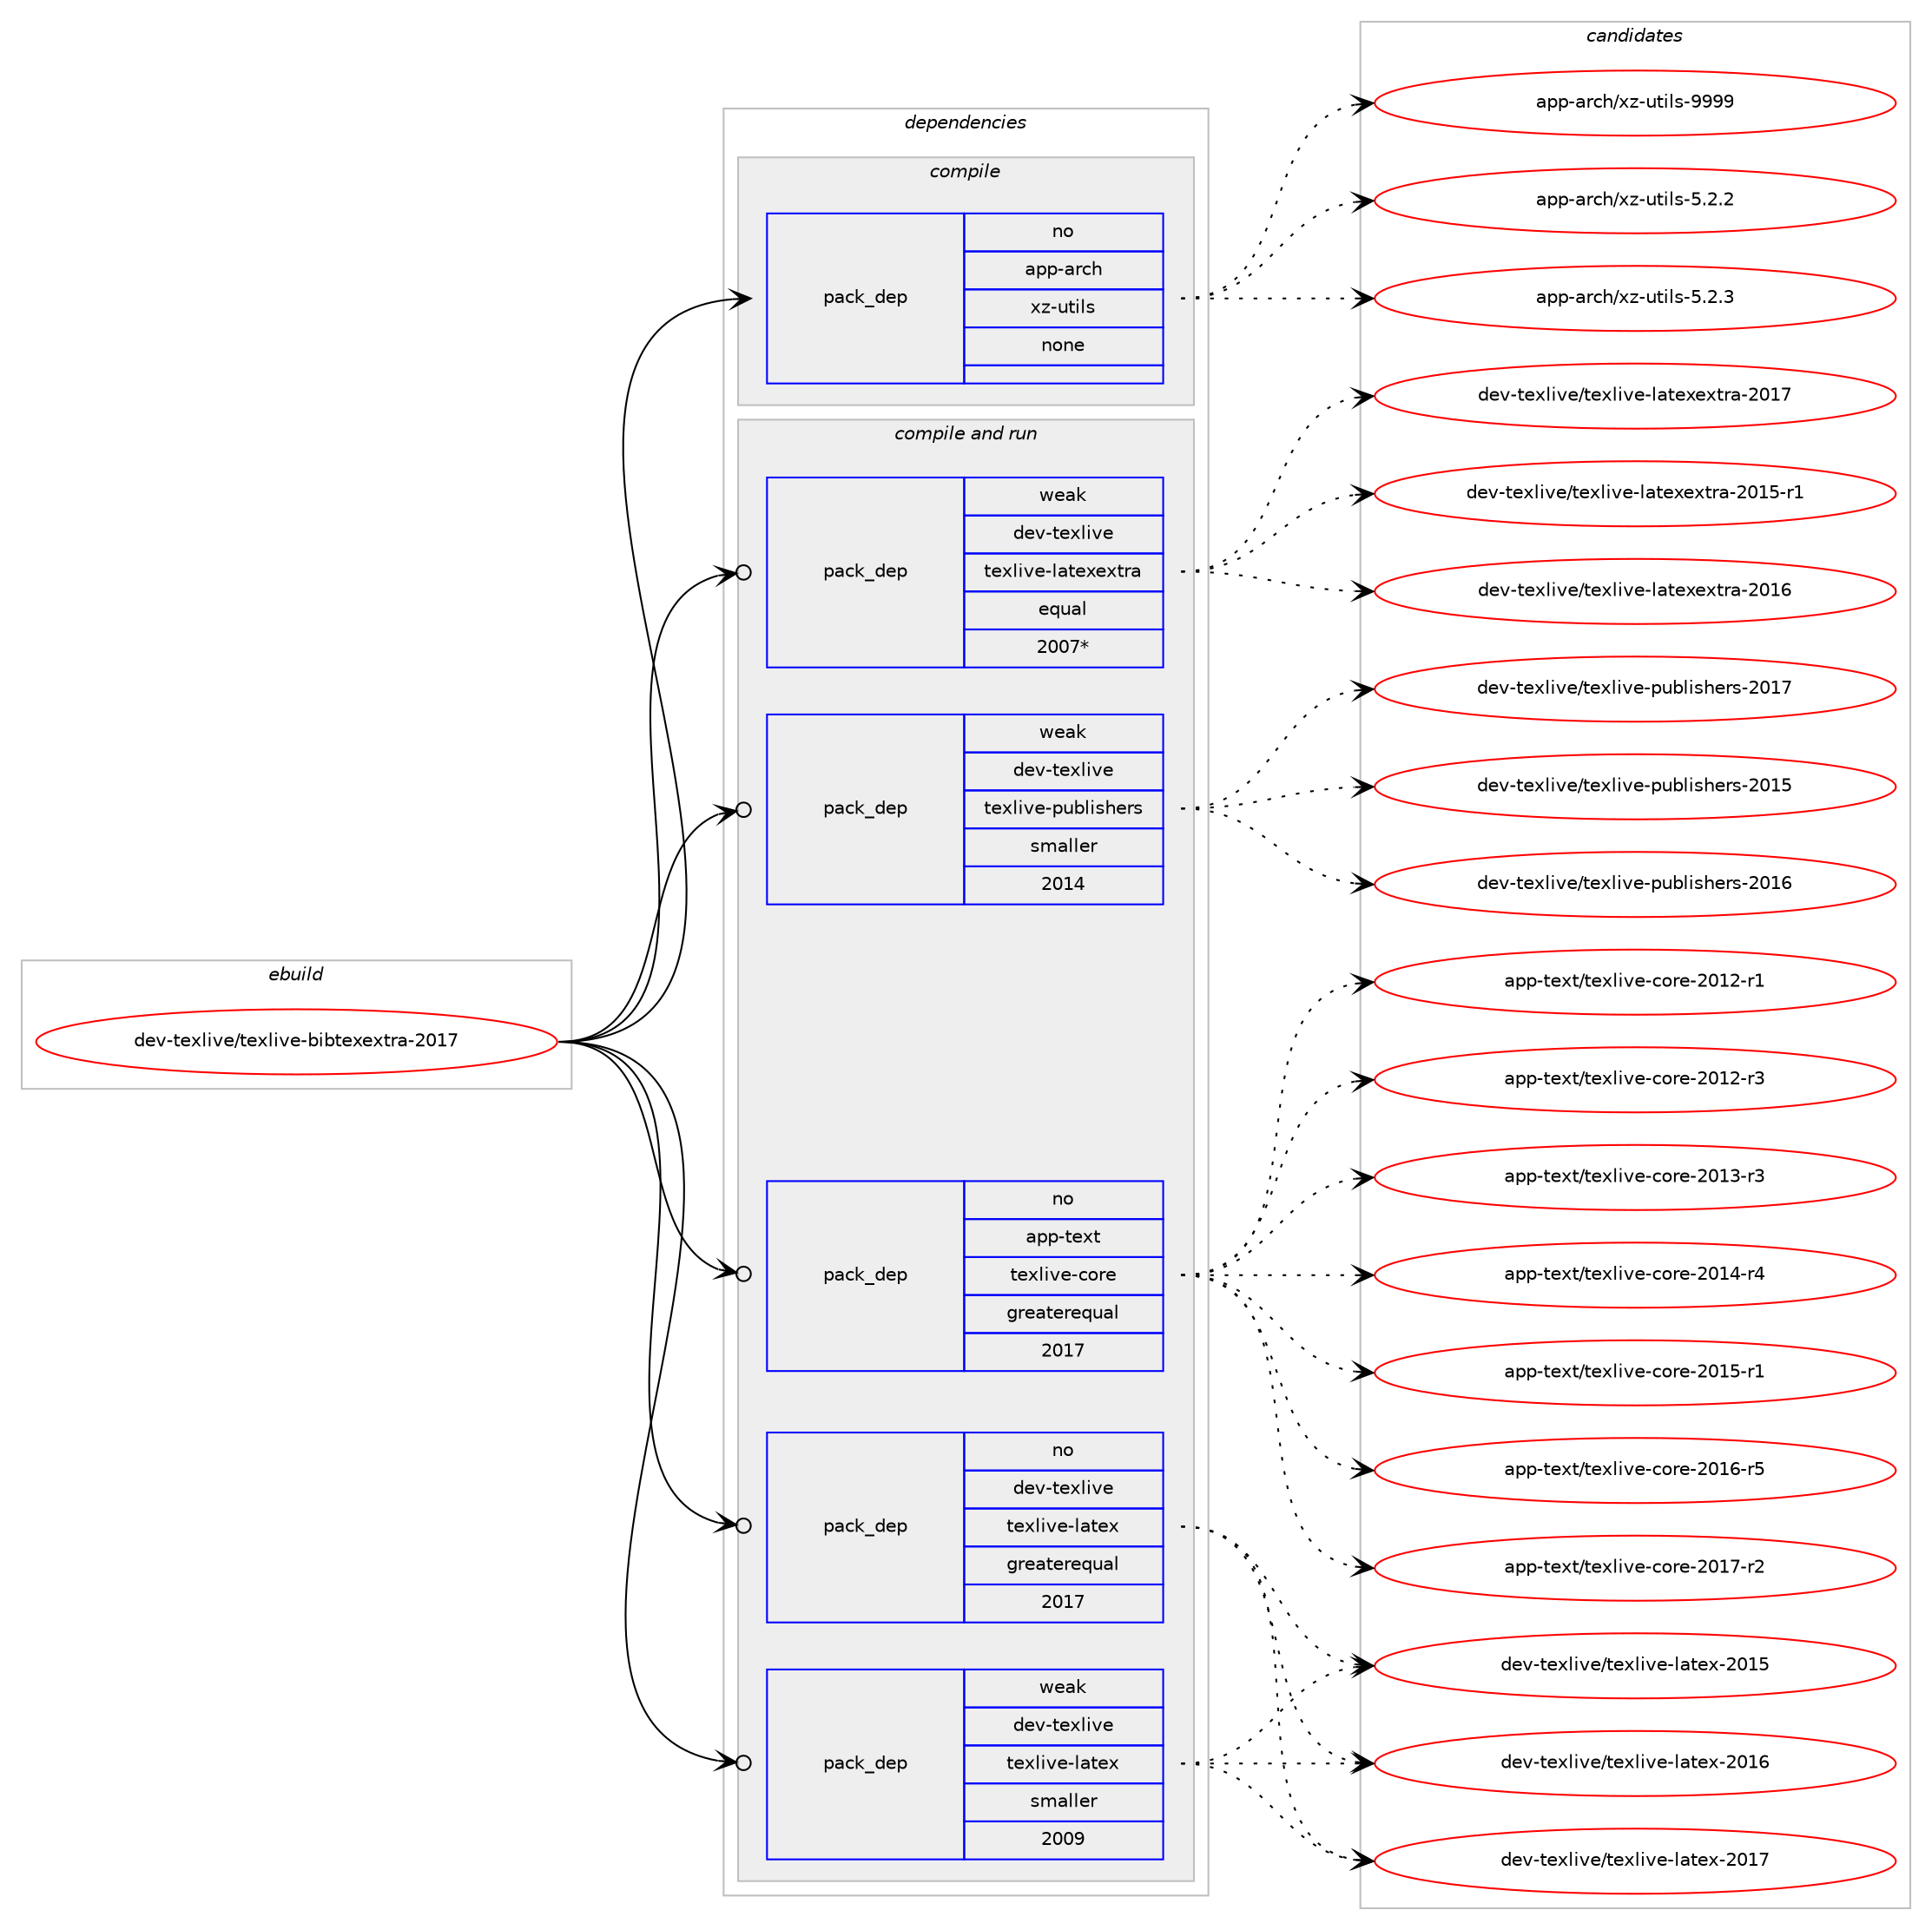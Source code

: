 digraph prolog {

# *************
# Graph options
# *************

newrank=true;
concentrate=true;
compound=true;
graph [rankdir=LR,fontname=Helvetica,fontsize=10,ranksep=1.5];#, ranksep=2.5, nodesep=0.2];
edge  [arrowhead=vee];
node  [fontname=Helvetica,fontsize=10];

# **********
# The ebuild
# **********

subgraph cluster_leftcol {
color=gray;
rank=same;
label=<<i>ebuild</i>>;
id [label="dev-texlive/texlive-bibtexextra-2017", color=red, width=4, href="../dev-texlive/texlive-bibtexextra-2017.svg"];
}

# ****************
# The dependencies
# ****************

subgraph cluster_midcol {
color=gray;
label=<<i>dependencies</i>>;
subgraph cluster_compile {
fillcolor="#eeeeee";
style=filled;
label=<<i>compile</i>>;
subgraph pack198975 {
dependency280329 [label=<<TABLE BORDER="0" CELLBORDER="1" CELLSPACING="0" CELLPADDING="4" WIDTH="220"><TR><TD ROWSPAN="6" CELLPADDING="30">pack_dep</TD></TR><TR><TD WIDTH="110">no</TD></TR><TR><TD>app-arch</TD></TR><TR><TD>xz-utils</TD></TR><TR><TD>none</TD></TR><TR><TD></TD></TR></TABLE>>, shape=none, color=blue];
}
id:e -> dependency280329:w [weight=20,style="solid",arrowhead="vee"];
}
subgraph cluster_compileandrun {
fillcolor="#eeeeee";
style=filled;
label=<<i>compile and run</i>>;
subgraph pack198976 {
dependency280330 [label=<<TABLE BORDER="0" CELLBORDER="1" CELLSPACING="0" CELLPADDING="4" WIDTH="220"><TR><TD ROWSPAN="6" CELLPADDING="30">pack_dep</TD></TR><TR><TD WIDTH="110">no</TD></TR><TR><TD>app-text</TD></TR><TR><TD>texlive-core</TD></TR><TR><TD>greaterequal</TD></TR><TR><TD>2017</TD></TR></TABLE>>, shape=none, color=blue];
}
id:e -> dependency280330:w [weight=20,style="solid",arrowhead="odotvee"];
subgraph pack198977 {
dependency280331 [label=<<TABLE BORDER="0" CELLBORDER="1" CELLSPACING="0" CELLPADDING="4" WIDTH="220"><TR><TD ROWSPAN="6" CELLPADDING="30">pack_dep</TD></TR><TR><TD WIDTH="110">no</TD></TR><TR><TD>dev-texlive</TD></TR><TR><TD>texlive-latex</TD></TR><TR><TD>greaterequal</TD></TR><TR><TD>2017</TD></TR></TABLE>>, shape=none, color=blue];
}
id:e -> dependency280331:w [weight=20,style="solid",arrowhead="odotvee"];
subgraph pack198978 {
dependency280332 [label=<<TABLE BORDER="0" CELLBORDER="1" CELLSPACING="0" CELLPADDING="4" WIDTH="220"><TR><TD ROWSPAN="6" CELLPADDING="30">pack_dep</TD></TR><TR><TD WIDTH="110">weak</TD></TR><TR><TD>dev-texlive</TD></TR><TR><TD>texlive-latex</TD></TR><TR><TD>smaller</TD></TR><TR><TD>2009</TD></TR></TABLE>>, shape=none, color=blue];
}
id:e -> dependency280332:w [weight=20,style="solid",arrowhead="odotvee"];
subgraph pack198979 {
dependency280333 [label=<<TABLE BORDER="0" CELLBORDER="1" CELLSPACING="0" CELLPADDING="4" WIDTH="220"><TR><TD ROWSPAN="6" CELLPADDING="30">pack_dep</TD></TR><TR><TD WIDTH="110">weak</TD></TR><TR><TD>dev-texlive</TD></TR><TR><TD>texlive-latexextra</TD></TR><TR><TD>equal</TD></TR><TR><TD>2007*</TD></TR></TABLE>>, shape=none, color=blue];
}
id:e -> dependency280333:w [weight=20,style="solid",arrowhead="odotvee"];
subgraph pack198980 {
dependency280334 [label=<<TABLE BORDER="0" CELLBORDER="1" CELLSPACING="0" CELLPADDING="4" WIDTH="220"><TR><TD ROWSPAN="6" CELLPADDING="30">pack_dep</TD></TR><TR><TD WIDTH="110">weak</TD></TR><TR><TD>dev-texlive</TD></TR><TR><TD>texlive-publishers</TD></TR><TR><TD>smaller</TD></TR><TR><TD>2014</TD></TR></TABLE>>, shape=none, color=blue];
}
id:e -> dependency280334:w [weight=20,style="solid",arrowhead="odotvee"];
}
subgraph cluster_run {
fillcolor="#eeeeee";
style=filled;
label=<<i>run</i>>;
}
}

# **************
# The candidates
# **************

subgraph cluster_choices {
rank=same;
color=gray;
label=<<i>candidates</i>>;

subgraph choice198975 {
color=black;
nodesep=1;
choice971121124597114991044712012245117116105108115455346504650 [label="app-arch/xz-utils-5.2.2", color=red, width=4,href="../app-arch/xz-utils-5.2.2.svg"];
choice971121124597114991044712012245117116105108115455346504651 [label="app-arch/xz-utils-5.2.3", color=red, width=4,href="../app-arch/xz-utils-5.2.3.svg"];
choice9711211245971149910447120122451171161051081154557575757 [label="app-arch/xz-utils-9999", color=red, width=4,href="../app-arch/xz-utils-9999.svg"];
dependency280329:e -> choice971121124597114991044712012245117116105108115455346504650:w [style=dotted,weight="100"];
dependency280329:e -> choice971121124597114991044712012245117116105108115455346504651:w [style=dotted,weight="100"];
dependency280329:e -> choice9711211245971149910447120122451171161051081154557575757:w [style=dotted,weight="100"];
}
subgraph choice198976 {
color=black;
nodesep=1;
choice971121124511610112011647116101120108105118101459911111410145504849504511449 [label="app-text/texlive-core-2012-r1", color=red, width=4,href="../app-text/texlive-core-2012-r1.svg"];
choice971121124511610112011647116101120108105118101459911111410145504849504511451 [label="app-text/texlive-core-2012-r3", color=red, width=4,href="../app-text/texlive-core-2012-r3.svg"];
choice971121124511610112011647116101120108105118101459911111410145504849514511451 [label="app-text/texlive-core-2013-r3", color=red, width=4,href="../app-text/texlive-core-2013-r3.svg"];
choice971121124511610112011647116101120108105118101459911111410145504849524511452 [label="app-text/texlive-core-2014-r4", color=red, width=4,href="../app-text/texlive-core-2014-r4.svg"];
choice971121124511610112011647116101120108105118101459911111410145504849534511449 [label="app-text/texlive-core-2015-r1", color=red, width=4,href="../app-text/texlive-core-2015-r1.svg"];
choice971121124511610112011647116101120108105118101459911111410145504849544511453 [label="app-text/texlive-core-2016-r5", color=red, width=4,href="../app-text/texlive-core-2016-r5.svg"];
choice971121124511610112011647116101120108105118101459911111410145504849554511450 [label="app-text/texlive-core-2017-r2", color=red, width=4,href="../app-text/texlive-core-2017-r2.svg"];
dependency280330:e -> choice971121124511610112011647116101120108105118101459911111410145504849504511449:w [style=dotted,weight="100"];
dependency280330:e -> choice971121124511610112011647116101120108105118101459911111410145504849504511451:w [style=dotted,weight="100"];
dependency280330:e -> choice971121124511610112011647116101120108105118101459911111410145504849514511451:w [style=dotted,weight="100"];
dependency280330:e -> choice971121124511610112011647116101120108105118101459911111410145504849524511452:w [style=dotted,weight="100"];
dependency280330:e -> choice971121124511610112011647116101120108105118101459911111410145504849534511449:w [style=dotted,weight="100"];
dependency280330:e -> choice971121124511610112011647116101120108105118101459911111410145504849544511453:w [style=dotted,weight="100"];
dependency280330:e -> choice971121124511610112011647116101120108105118101459911111410145504849554511450:w [style=dotted,weight="100"];
}
subgraph choice198977 {
color=black;
nodesep=1;
choice100101118451161011201081051181014711610112010810511810145108971161011204550484953 [label="dev-texlive/texlive-latex-2015", color=red, width=4,href="../dev-texlive/texlive-latex-2015.svg"];
choice100101118451161011201081051181014711610112010810511810145108971161011204550484954 [label="dev-texlive/texlive-latex-2016", color=red, width=4,href="../dev-texlive/texlive-latex-2016.svg"];
choice100101118451161011201081051181014711610112010810511810145108971161011204550484955 [label="dev-texlive/texlive-latex-2017", color=red, width=4,href="../dev-texlive/texlive-latex-2017.svg"];
dependency280331:e -> choice100101118451161011201081051181014711610112010810511810145108971161011204550484953:w [style=dotted,weight="100"];
dependency280331:e -> choice100101118451161011201081051181014711610112010810511810145108971161011204550484954:w [style=dotted,weight="100"];
dependency280331:e -> choice100101118451161011201081051181014711610112010810511810145108971161011204550484955:w [style=dotted,weight="100"];
}
subgraph choice198978 {
color=black;
nodesep=1;
choice100101118451161011201081051181014711610112010810511810145108971161011204550484953 [label="dev-texlive/texlive-latex-2015", color=red, width=4,href="../dev-texlive/texlive-latex-2015.svg"];
choice100101118451161011201081051181014711610112010810511810145108971161011204550484954 [label="dev-texlive/texlive-latex-2016", color=red, width=4,href="../dev-texlive/texlive-latex-2016.svg"];
choice100101118451161011201081051181014711610112010810511810145108971161011204550484955 [label="dev-texlive/texlive-latex-2017", color=red, width=4,href="../dev-texlive/texlive-latex-2017.svg"];
dependency280332:e -> choice100101118451161011201081051181014711610112010810511810145108971161011204550484953:w [style=dotted,weight="100"];
dependency280332:e -> choice100101118451161011201081051181014711610112010810511810145108971161011204550484954:w [style=dotted,weight="100"];
dependency280332:e -> choice100101118451161011201081051181014711610112010810511810145108971161011204550484955:w [style=dotted,weight="100"];
}
subgraph choice198979 {
color=black;
nodesep=1;
choice100101118451161011201081051181014711610112010810511810145108971161011201011201161149745504849534511449 [label="dev-texlive/texlive-latexextra-2015-r1", color=red, width=4,href="../dev-texlive/texlive-latexextra-2015-r1.svg"];
choice10010111845116101120108105118101471161011201081051181014510897116101120101120116114974550484954 [label="dev-texlive/texlive-latexextra-2016", color=red, width=4,href="../dev-texlive/texlive-latexextra-2016.svg"];
choice10010111845116101120108105118101471161011201081051181014510897116101120101120116114974550484955 [label="dev-texlive/texlive-latexextra-2017", color=red, width=4,href="../dev-texlive/texlive-latexextra-2017.svg"];
dependency280333:e -> choice100101118451161011201081051181014711610112010810511810145108971161011201011201161149745504849534511449:w [style=dotted,weight="100"];
dependency280333:e -> choice10010111845116101120108105118101471161011201081051181014510897116101120101120116114974550484954:w [style=dotted,weight="100"];
dependency280333:e -> choice10010111845116101120108105118101471161011201081051181014510897116101120101120116114974550484955:w [style=dotted,weight="100"];
}
subgraph choice198980 {
color=black;
nodesep=1;
choice100101118451161011201081051181014711610112010810511810145112117981081051151041011141154550484953 [label="dev-texlive/texlive-publishers-2015", color=red, width=4,href="../dev-texlive/texlive-publishers-2015.svg"];
choice100101118451161011201081051181014711610112010810511810145112117981081051151041011141154550484954 [label="dev-texlive/texlive-publishers-2016", color=red, width=4,href="../dev-texlive/texlive-publishers-2016.svg"];
choice100101118451161011201081051181014711610112010810511810145112117981081051151041011141154550484955 [label="dev-texlive/texlive-publishers-2017", color=red, width=4,href="../dev-texlive/texlive-publishers-2017.svg"];
dependency280334:e -> choice100101118451161011201081051181014711610112010810511810145112117981081051151041011141154550484953:w [style=dotted,weight="100"];
dependency280334:e -> choice100101118451161011201081051181014711610112010810511810145112117981081051151041011141154550484954:w [style=dotted,weight="100"];
dependency280334:e -> choice100101118451161011201081051181014711610112010810511810145112117981081051151041011141154550484955:w [style=dotted,weight="100"];
}
}

}

